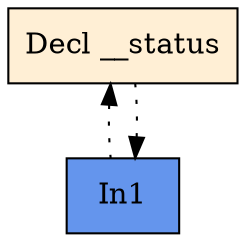 digraph G {
  rankdir=TB;
  node [style=filled];
  38 [shape=box, fillcolor="#FFEFD5", label="Decl __status"];
  39 [shape=box, fillcolor="#6495ED", label="In1"];
  
  
  edge [dir=back];
  39 -> 38 [style=dotted, color="#000000"];
  38 -> 39 [style=dotted, color="#000000"];
  
  }